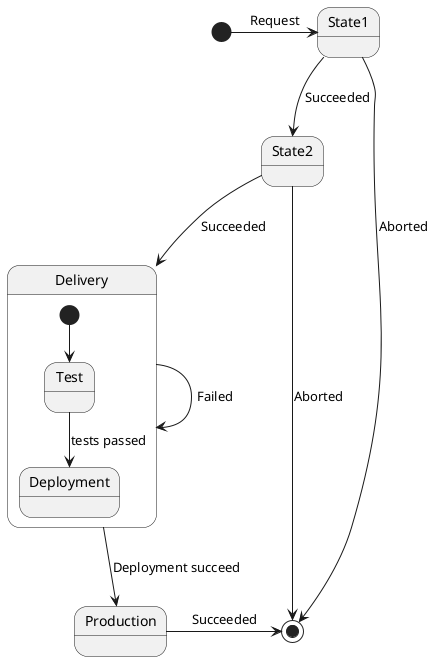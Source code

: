 @startuml Bunchart state Diagram

'state "Initial state" as State1


/'[*] -> ArtworkUnlikeState: upload an artwork
ArtworkUnlikeState --> ArtworkLikeState : like
ArtworkLikeState --> ArtworkUnlikeState : unlike
'/


[*] -> State1: Request
State1 --> State2 : Succeeded
State1 --> [*] : Aborted
State2 --> Delivery : Succeeded
State2 --> [*] : Aborted

state Delivery {
    [*] --> Test
    Test --> Deployment : tests passed
}

Delivery --> Delivery : Failed
Delivery --> Production: Deployment succeed

Production -right-> [*] : Succeeded

@enduml